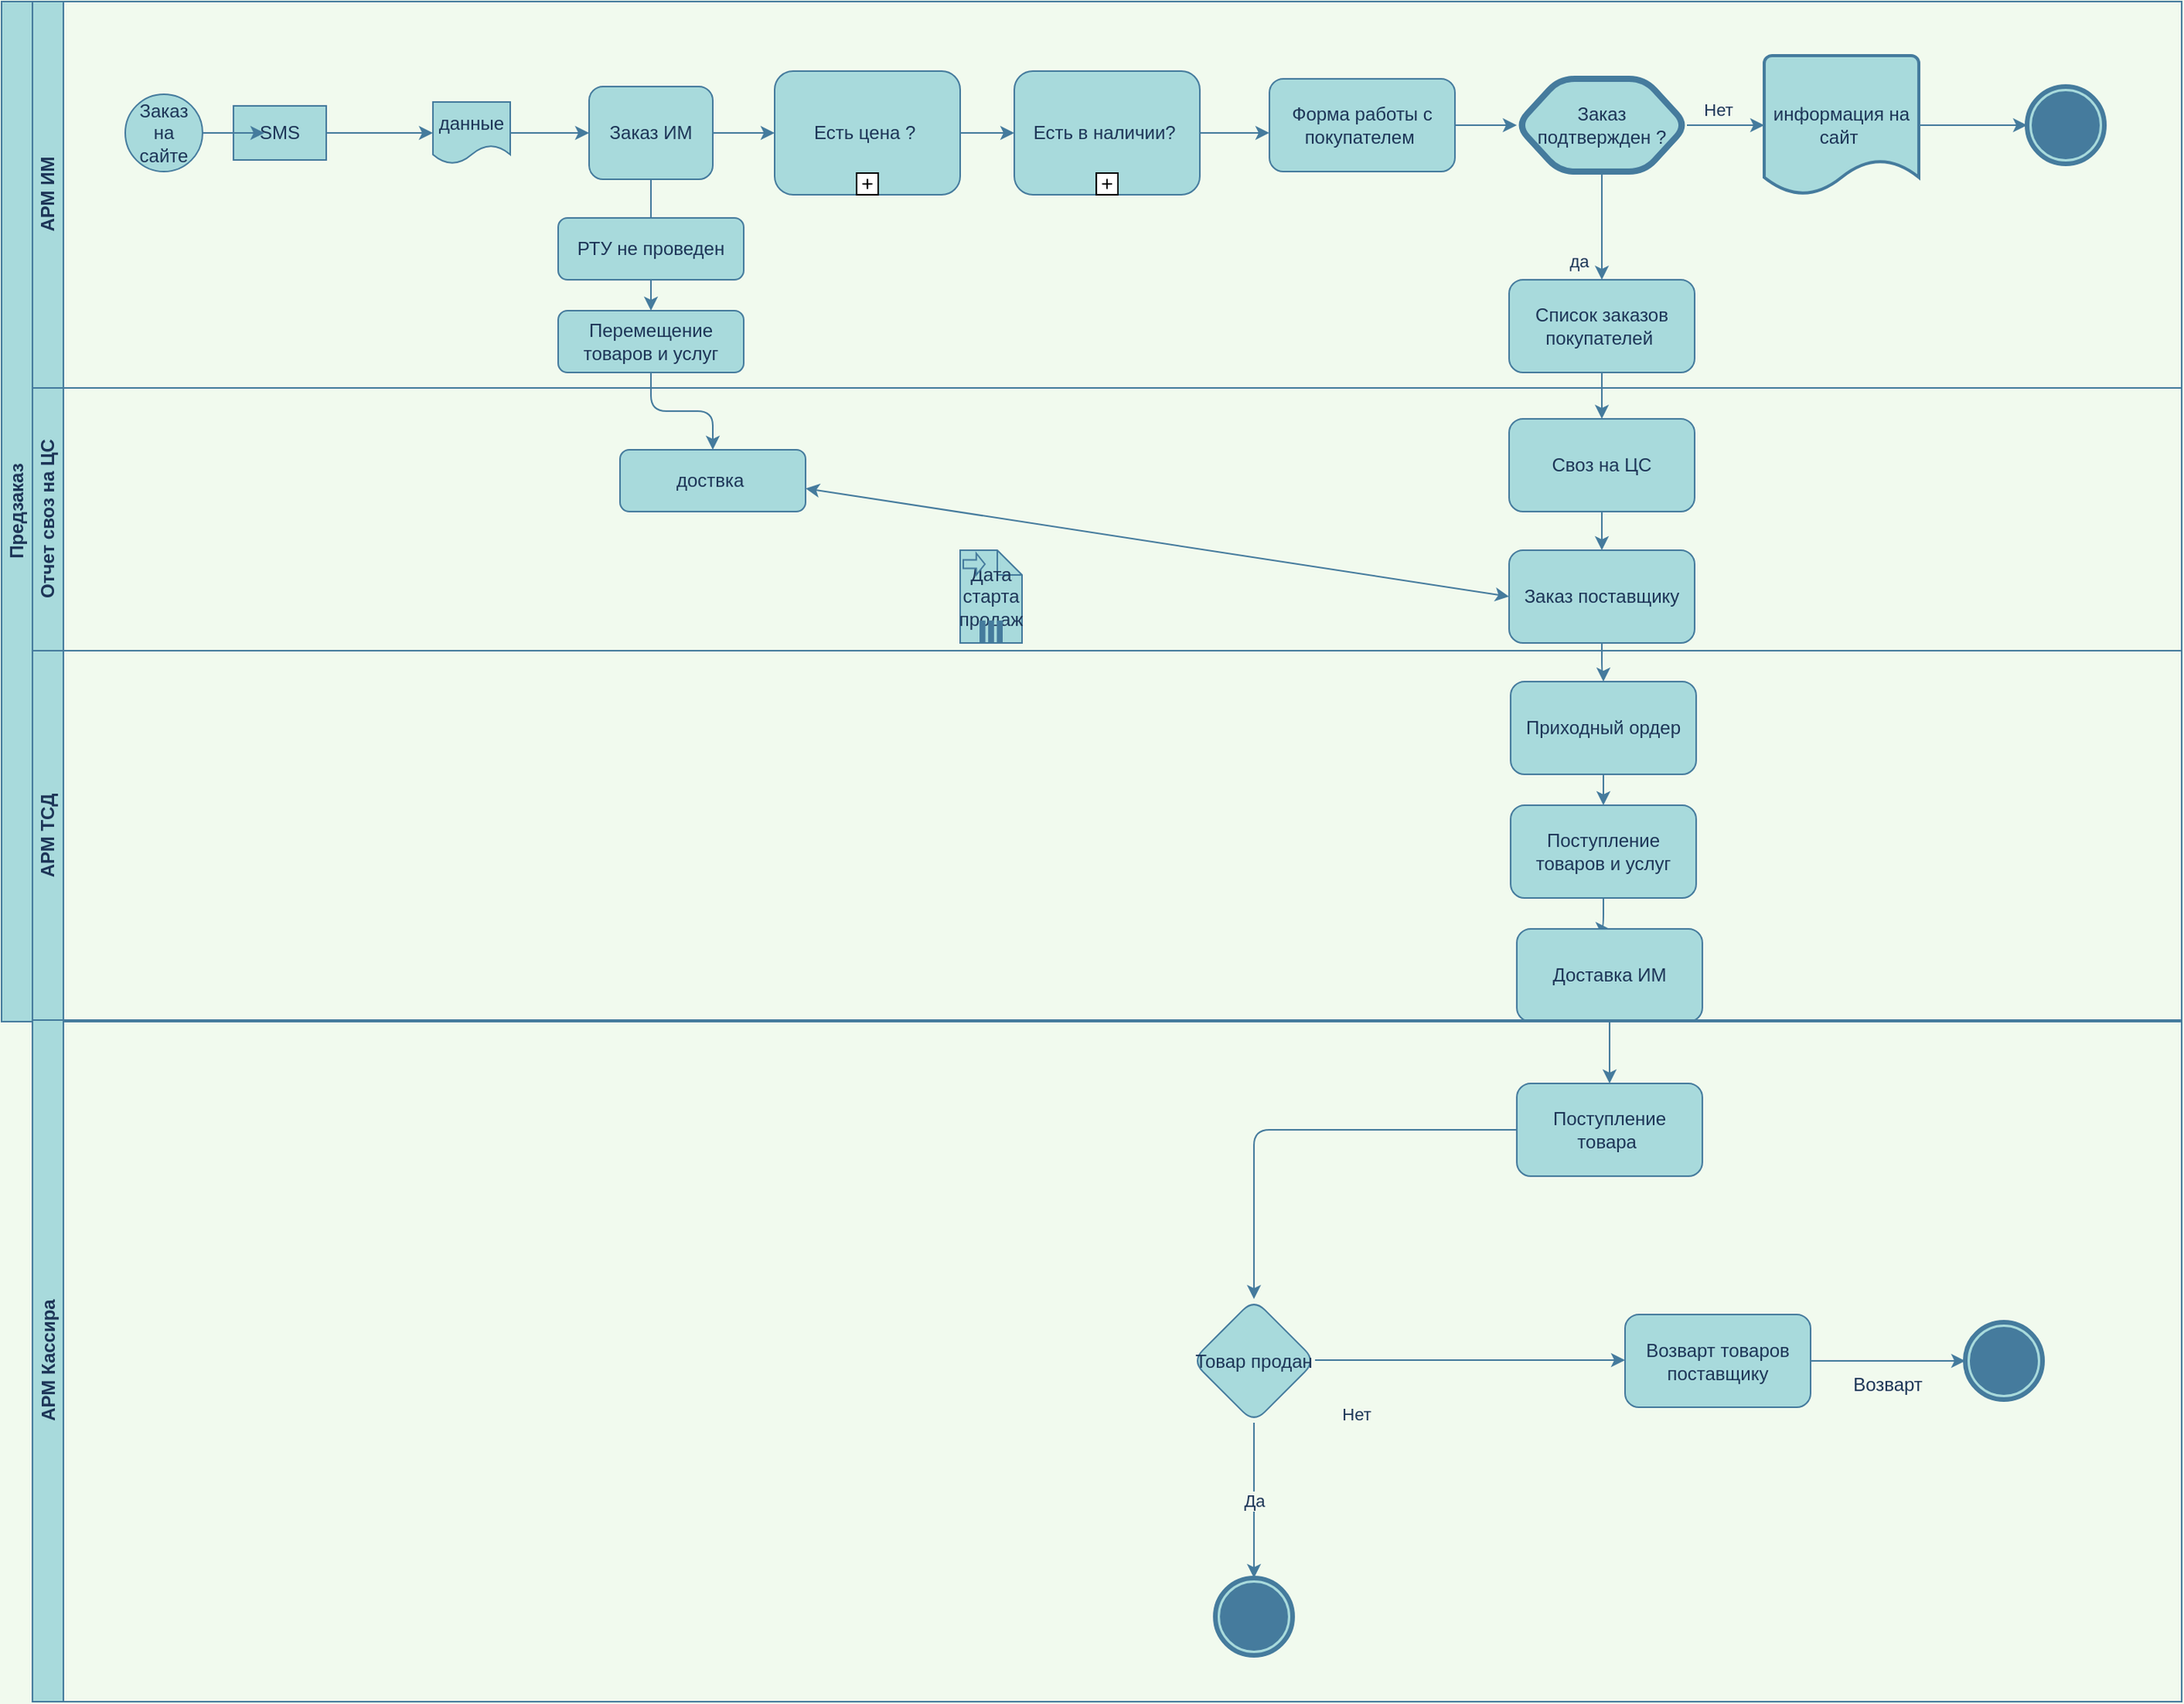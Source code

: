 <mxfile version="13.6.0" type="github" pages="3">
  <diagram id="prtHgNgQTEPvFCAcTncT" name="Page-1">
    <mxGraphModel dx="1209" dy="573" grid="1" gridSize="10" guides="1" tooltips="1" connect="1" arrows="1" fold="1" page="1" pageScale="1" pageWidth="827" pageHeight="1169" background="#F1FAEE" math="0" shadow="0">
      <root>
        <mxCell id="0" />
        <mxCell id="1" parent="0" />
        <mxCell id="dNxyNK7c78bLwvsdeMH5-19" value="Предзаказ&lt;br&gt;" style="swimlane;html=1;childLayout=stackLayout;resizeParent=1;resizeParentMax=0;horizontal=0;startSize=20;horizontalStack=0;fillColor=#A8DADC;strokeColor=#457B9D;fontColor=#1D3557;" parent="1" vertex="1">
          <mxGeometry x="110" y="200" width="1410" height="660" as="geometry">
            <mxRectangle x="80" y="120" width="30" height="80" as="alternateBounds" />
          </mxGeometry>
        </mxCell>
        <mxCell id="dNxyNK7c78bLwvsdeMH5-20" value="АРМ ИМ" style="swimlane;html=1;startSize=20;horizontal=0;fillColor=#A8DADC;strokeColor=#457B9D;fontColor=#1D3557;" parent="dNxyNK7c78bLwvsdeMH5-19" vertex="1">
          <mxGeometry x="20" width="1390" height="250" as="geometry" />
        </mxCell>
        <mxCell id="dNxyNK7c78bLwvsdeMH5-25" value="" style="edgeStyle=orthogonalEdgeStyle;rounded=0;orthogonalLoop=1;jettySize=auto;html=1;strokeColor=#457B9D;fontColor=#1D3557;labelBackgroundColor=#F1FAEE;" parent="dNxyNK7c78bLwvsdeMH5-20" source="l-QhswC7FGs499EKS-Dz-24" target="dNxyNK7c78bLwvsdeMH5-24" edge="1">
          <mxGeometry relative="1" as="geometry" />
        </mxCell>
        <mxCell id="l-QhswC7FGs499EKS-Dz-10" value="да" style="edgeStyle=orthogonalEdgeStyle;rounded=0;orthogonalLoop=1;jettySize=auto;html=1;entryX=0.5;entryY=0;entryDx=0;entryDy=0;strokeColor=#457B9D;fontColor=#1D3557;labelBackgroundColor=#F1FAEE;" parent="dNxyNK7c78bLwvsdeMH5-20" source="l-QhswC7FGs499EKS-Dz-3" target="l-QhswC7FGs499EKS-Dz-9" edge="1">
          <mxGeometry x="0.636" y="-15" relative="1" as="geometry">
            <mxPoint as="offset" />
          </mxGeometry>
        </mxCell>
        <mxCell id="zD6_iEBNzpCxgIYbJEHy-26" value="SMS" style="shape=document;whiteSpace=wrap;html=1;boundedLbl=1;rounded=0;sketch=0;fillColor=#A8DADC;strokeColor=#457B9D;fontColor=#1D3557;size=0;" parent="dNxyNK7c78bLwvsdeMH5-20" vertex="1">
          <mxGeometry x="130" y="67.5" width="60" height="35" as="geometry" />
        </mxCell>
        <mxCell id="I-JFqp-M4kws3PON3gmr-5" style="edgeStyle=orthogonalEdgeStyle;curved=0;rounded=1;sketch=0;orthogonalLoop=1;jettySize=auto;html=1;entryX=0.5;entryY=0;entryDx=0;entryDy=0;strokeColor=#457B9D;fillColor=#A8DADC;fontColor=#1D3557;" edge="1" parent="dNxyNK7c78bLwvsdeMH5-20" source="dNxyNK7c78bLwvsdeMH5-24" target="t7CH6fMRdoAm_vhYNOzl-13">
          <mxGeometry relative="1" as="geometry" />
        </mxCell>
        <mxCell id="dNxyNK7c78bLwvsdeMH5-24" value="Заказ ИМ" style="rounded=1;whiteSpace=wrap;html=1;fontFamily=Helvetica;fontSize=12;align=center;fillColor=#A8DADC;strokeColor=#457B9D;fontColor=#1D3557;" parent="dNxyNK7c78bLwvsdeMH5-20" vertex="1">
          <mxGeometry x="360" y="55" width="80" height="60" as="geometry" />
        </mxCell>
        <mxCell id="l-QhswC7FGs499EKS-Dz-3" value="Заказ подтвержден ?" style="shape=hexagon;html=1;whiteSpace=wrap;perimeter=hexagonPerimeter;strokeWidth=4;rounded=1;fillColor=#A8DADC;strokeColor=#457B9D;fontColor=#1D3557;" parent="dNxyNK7c78bLwvsdeMH5-20" vertex="1">
          <mxGeometry x="960" y="50" width="110" height="60" as="geometry" />
        </mxCell>
        <mxCell id="zD6_iEBNzpCxgIYbJEHy-22" value="информация на сайт&amp;nbsp;" style="strokeWidth=2;html=1;shape=mxgraph.flowchart.document2;whiteSpace=wrap;size=0.25;fillColor=#A8DADC;strokeColor=#457B9D;fontColor=#1D3557;" parent="dNxyNK7c78bLwvsdeMH5-20" vertex="1">
          <mxGeometry x="1120" y="35" width="100" height="90" as="geometry" />
        </mxCell>
        <mxCell id="l-QhswC7FGs499EKS-Dz-22" value="" style="endArrow=classic;html=1;entryX=0;entryY=0.5;entryDx=0;entryDy=0;strokeColor=#457B9D;fontColor=#1D3557;labelBackgroundColor=#F1FAEE;" parent="dNxyNK7c78bLwvsdeMH5-20" source="l-QhswC7FGs499EKS-Dz-81" target="l-QhswC7FGs499EKS-Dz-3" edge="1">
          <mxGeometry width="50" height="50" relative="1" as="geometry">
            <mxPoint x="120" y="-5" as="sourcePoint" />
            <mxPoint x="470.711" y="185" as="targetPoint" />
          </mxGeometry>
        </mxCell>
        <mxCell id="l-QhswC7FGs499EKS-Dz-7" style="edgeStyle=orthogonalEdgeStyle;rounded=0;orthogonalLoop=1;jettySize=auto;html=1;exitX=1;exitY=0.5;exitDx=0;exitDy=0;entryX=0;entryY=0.5;entryDx=0;entryDy=0;strokeColor=#457B9D;fontColor=#1D3557;labelBackgroundColor=#F1FAEE;" parent="dNxyNK7c78bLwvsdeMH5-20" edge="1">
          <mxGeometry relative="1" as="geometry">
            <mxPoint x="590" y="64.811" as="sourcePoint" />
            <mxPoint x="590" y="65" as="targetPoint" />
          </mxGeometry>
        </mxCell>
        <mxCell id="l-QhswC7FGs499EKS-Dz-8" value="Нет" style="edgeLabel;html=1;align=center;verticalAlign=middle;resizable=0;points=[];fontColor=#1D3557;labelBackgroundColor=#F1FAEE;" parent="l-QhswC7FGs499EKS-Dz-7" vertex="1" connectable="0">
          <mxGeometry x="-0.205" y="1" relative="1" as="geometry">
            <mxPoint x="499" y="5.19" as="offset" />
          </mxGeometry>
        </mxCell>
        <mxCell id="t7CH6fMRdoAm_vhYNOzl-9" value="&lt;font color=&quot;#000000&quot;&gt;&lt;br&gt;&lt;/font&gt;" style="shape=mxgraph.bpmn.shape;html=1;verticalLabelPosition=bottom;verticalAlign=top;align=center;perimeter=ellipsePerimeter;outlineConnect=0;outline=end;symbol=terminate;rounded=0;sketch=0;fillColor=#A8DADC;strokeColor=#457B9D;fontColor=#1D3557;" vertex="1" parent="dNxyNK7c78bLwvsdeMH5-20">
          <mxGeometry x="1290" y="55" width="50" height="50" as="geometry" />
        </mxCell>
        <mxCell id="t7CH6fMRdoAm_vhYNOzl-7" value="" style="endArrow=classic;html=1;strokeColor=#457B9D;fontColor=#1D3557;labelBackgroundColor=#F1FAEE;" edge="1" parent="dNxyNK7c78bLwvsdeMH5-20" source="l-QhswC7FGs499EKS-Dz-3" target="zD6_iEBNzpCxgIYbJEHy-22">
          <mxGeometry width="50" height="50" relative="1" as="geometry">
            <mxPoint x="780" y="265" as="sourcePoint" />
            <mxPoint x="1020" y="265" as="targetPoint" />
          </mxGeometry>
        </mxCell>
        <mxCell id="l-QhswC7FGs499EKS-Dz-81" value="Форма работы с покупателем&amp;nbsp;" style="rounded=1;whiteSpace=wrap;html=1;sketch=0;fillColor=#A8DADC;strokeColor=#457B9D;fontColor=#1D3557;" parent="dNxyNK7c78bLwvsdeMH5-20" vertex="1">
          <mxGeometry x="800" y="50" width="120" height="60" as="geometry" />
        </mxCell>
        <mxCell id="dNxyNK7c78bLwvsdeMH5-23" value="Заказ на сайте" style="ellipse;whiteSpace=wrap;html=1;fillColor=#A8DADC;strokeColor=#457B9D;fontColor=#1D3557;" parent="dNxyNK7c78bLwvsdeMH5-20" vertex="1">
          <mxGeometry x="60" y="60" width="50" height="50" as="geometry" />
        </mxCell>
        <mxCell id="l-QhswC7FGs499EKS-Dz-24" value="данные" style="shape=document;whiteSpace=wrap;html=1;boundedLbl=1;rounded=0;sketch=0;fillColor=#A8DADC;strokeColor=#457B9D;fontColor=#1D3557;" parent="dNxyNK7c78bLwvsdeMH5-20" vertex="1">
          <mxGeometry x="259" y="65" width="50" height="40" as="geometry" />
        </mxCell>
        <mxCell id="t7CH6fMRdoAm_vhYNOzl-27" style="edgeStyle=orthogonalEdgeStyle;curved=0;rounded=1;sketch=0;orthogonalLoop=1;jettySize=auto;html=1;entryX=0;entryY=0.5;entryDx=0;entryDy=0;strokeColor=#457B9D;fillColor=#A8DADC;fontColor=#1D3557;" edge="1" parent="dNxyNK7c78bLwvsdeMH5-20" source="t7CH6fMRdoAm_vhYNOzl-23" target="t7CH6fMRdoAm_vhYNOzl-25">
          <mxGeometry relative="1" as="geometry" />
        </mxCell>
        <mxCell id="t7CH6fMRdoAm_vhYNOzl-23" value="Есть цена ?&amp;nbsp;" style="html=1;whiteSpace=wrap;rounded=1;dropTarget=0;sketch=0;strokeColor=#457B9D;fillColor=#A8DADC;fontColor=#1D3557;" vertex="1" parent="dNxyNK7c78bLwvsdeMH5-20">
          <mxGeometry x="480" y="45" width="120" height="80" as="geometry" />
        </mxCell>
        <mxCell id="t7CH6fMRdoAm_vhYNOzl-24" value="" style="html=1;shape=plus;outlineConnect=0;" vertex="1" parent="t7CH6fMRdoAm_vhYNOzl-23">
          <mxGeometry x="0.5" y="1" width="14" height="14" relative="1" as="geometry">
            <mxPoint x="-7" y="-14" as="offset" />
          </mxGeometry>
        </mxCell>
        <mxCell id="t7CH6fMRdoAm_vhYNOzl-28" style="edgeStyle=orthogonalEdgeStyle;curved=0;rounded=1;sketch=0;orthogonalLoop=1;jettySize=auto;html=1;entryX=0;entryY=0.583;entryDx=0;entryDy=0;entryPerimeter=0;strokeColor=#457B9D;fillColor=#A8DADC;fontColor=#1D3557;" edge="1" parent="dNxyNK7c78bLwvsdeMH5-20" source="t7CH6fMRdoAm_vhYNOzl-25" target="l-QhswC7FGs499EKS-Dz-81">
          <mxGeometry relative="1" as="geometry" />
        </mxCell>
        <mxCell id="t7CH6fMRdoAm_vhYNOzl-25" value="Есть в наличии?&amp;nbsp;" style="html=1;whiteSpace=wrap;rounded=1;dropTarget=0;sketch=0;strokeColor=#457B9D;fillColor=#A8DADC;fontColor=#1D3557;" vertex="1" parent="dNxyNK7c78bLwvsdeMH5-20">
          <mxGeometry x="635" y="45" width="120" height="80" as="geometry" />
        </mxCell>
        <mxCell id="t7CH6fMRdoAm_vhYNOzl-26" value="" style="html=1;shape=plus;outlineConnect=0;" vertex="1" parent="t7CH6fMRdoAm_vhYNOzl-25">
          <mxGeometry x="0.5" y="1" width="14" height="14" relative="1" as="geometry">
            <mxPoint x="-7" y="-14" as="offset" />
          </mxGeometry>
        </mxCell>
        <mxCell id="l-QhswC7FGs499EKS-Dz-82" value="" style="endArrow=classic;html=1;strokeColor=#457B9D;fontColor=#1D3557;labelBackgroundColor=#F1FAEE;" parent="dNxyNK7c78bLwvsdeMH5-20" source="zD6_iEBNzpCxgIYbJEHy-22" edge="1" target="t7CH6fMRdoAm_vhYNOzl-9">
          <mxGeometry width="50" height="50" relative="1" as="geometry">
            <mxPoint x="420" y="130" as="sourcePoint" />
            <mxPoint x="1280" y="85" as="targetPoint" />
          </mxGeometry>
        </mxCell>
        <mxCell id="I-JFqp-M4kws3PON3gmr-8" value="РТУ не проведен" style="rounded=1;whiteSpace=wrap;html=1;sketch=0;strokeColor=#457B9D;fillColor=#A8DADC;fontColor=#1D3557;" vertex="1" parent="dNxyNK7c78bLwvsdeMH5-20">
          <mxGeometry x="340" y="140" width="120" height="40" as="geometry" />
        </mxCell>
        <mxCell id="l-QhswC7FGs499EKS-Dz-9" value="Список заказов покупателей&amp;nbsp;" style="rounded=1;whiteSpace=wrap;html=1;fillColor=#A8DADC;strokeColor=#457B9D;fontColor=#1D3557;" parent="dNxyNK7c78bLwvsdeMH5-20" vertex="1">
          <mxGeometry x="955" y="180" width="120" height="60" as="geometry" />
        </mxCell>
        <mxCell id="t7CH6fMRdoAm_vhYNOzl-16" value="" style="endArrow=classic;html=1;entryX=0;entryY=0.5;entryDx=0;entryDy=0;strokeColor=#457B9D;fontColor=#1D3557;labelBackgroundColor=#F1FAEE;" edge="1" parent="dNxyNK7c78bLwvsdeMH5-20" source="dNxyNK7c78bLwvsdeMH5-24">
          <mxGeometry width="50" height="50" relative="1" as="geometry">
            <mxPoint x="490" y="266.25" as="sourcePoint" />
            <mxPoint x="480.0" y="85" as="targetPoint" />
          </mxGeometry>
        </mxCell>
        <mxCell id="t7CH6fMRdoAm_vhYNOzl-18" style="edgeStyle=orthogonalEdgeStyle;curved=0;rounded=1;sketch=0;orthogonalLoop=1;jettySize=auto;html=1;strokeColor=#457B9D;fillColor=#A8DADC;fontColor=#1D3557;entryX=0;entryY=0.5;entryDx=0;entryDy=0;exitX=1;exitY=0.5;exitDx=0;exitDy=0;" edge="1" parent="dNxyNK7c78bLwvsdeMH5-20" source="zD6_iEBNzpCxgIYbJEHy-26" target="l-QhswC7FGs499EKS-Dz-24">
          <mxGeometry relative="1" as="geometry">
            <mxPoint x="430" y="89" as="targetPoint" />
            <mxPoint x="260" y="81.5" as="sourcePoint" />
          </mxGeometry>
        </mxCell>
        <mxCell id="t7CH6fMRdoAm_vhYNOzl-13" value="Перемещение товаров и услуг" style="rounded=1;whiteSpace=wrap;html=1;sketch=0;strokeColor=#457B9D;fillColor=#A8DADC;fontColor=#1D3557;" vertex="1" parent="dNxyNK7c78bLwvsdeMH5-20">
          <mxGeometry x="340" y="200" width="120" height="40" as="geometry" />
        </mxCell>
        <mxCell id="dNxyNK7c78bLwvsdeMH5-21" value="Отчет своз на ЦС" style="swimlane;html=1;startSize=20;horizontal=0;fillColor=#A8DADC;strokeColor=#457B9D;fontColor=#1D3557;" parent="dNxyNK7c78bLwvsdeMH5-19" vertex="1">
          <mxGeometry x="20" y="250" width="1390" height="170" as="geometry" />
        </mxCell>
        <mxCell id="I-JFqp-M4kws3PON3gmr-10" style="edgeStyle=orthogonalEdgeStyle;curved=0;rounded=1;sketch=0;orthogonalLoop=1;jettySize=auto;html=1;strokeColor=#457B9D;fillColor=#A8DADC;fontColor=#1D3557;" edge="1" parent="dNxyNK7c78bLwvsdeMH5-21" source="l-QhswC7FGs499EKS-Dz-12" target="t7CH6fMRdoAm_vhYNOzl-12">
          <mxGeometry relative="1" as="geometry" />
        </mxCell>
        <mxCell id="l-QhswC7FGs499EKS-Dz-12" value="Своз на ЦС" style="whiteSpace=wrap;html=1;rounded=1;fillColor=#A8DADC;strokeColor=#457B9D;fontColor=#1D3557;" parent="dNxyNK7c78bLwvsdeMH5-21" vertex="1">
          <mxGeometry x="955" y="20" width="120" height="60" as="geometry" />
        </mxCell>
        <mxCell id="I-JFqp-M4kws3PON3gmr-3" value="доствка&amp;nbsp;" style="rounded=1;whiteSpace=wrap;html=1;sketch=0;strokeColor=#457B9D;fillColor=#A8DADC;fontColor=#1D3557;" vertex="1" parent="dNxyNK7c78bLwvsdeMH5-21">
          <mxGeometry x="380" y="40" width="120" height="40" as="geometry" />
        </mxCell>
        <mxCell id="I-JFqp-M4kws3PON3gmr-6" value="" style="endArrow=classic;startArrow=classic;html=1;strokeColor=#457B9D;fillColor=#A8DADC;fontColor=#1D3557;entryX=0;entryY=0.5;entryDx=0;entryDy=0;" edge="1" parent="dNxyNK7c78bLwvsdeMH5-21" target="t7CH6fMRdoAm_vhYNOzl-12">
          <mxGeometry width="50" height="50" relative="1" as="geometry">
            <mxPoint x="500" y="65" as="sourcePoint" />
            <mxPoint x="990" y="165" as="targetPoint" />
          </mxGeometry>
        </mxCell>
        <mxCell id="t7CH6fMRdoAm_vhYNOzl-12" value="Заказ поставщику" style="rounded=1;whiteSpace=wrap;html=1;sketch=0;strokeColor=#457B9D;fillColor=#A8DADC;fontColor=#1D3557;" vertex="1" parent="dNxyNK7c78bLwvsdeMH5-21">
          <mxGeometry x="955" y="105" width="120" height="60" as="geometry" />
        </mxCell>
        <mxCell id="l-QhswC7FGs499EKS-Dz-88" value="Дата старта продаж" style="shape=note;whiteSpace=wrap;size=16;html=1;dropTarget=0;rounded=0;sketch=0;fillColor=#A8DADC;strokeColor=#457B9D;fontColor=#1D3557;" parent="dNxyNK7c78bLwvsdeMH5-21" vertex="1">
          <mxGeometry x="600" y="105" width="40" height="60" as="geometry" />
        </mxCell>
        <mxCell id="l-QhswC7FGs499EKS-Dz-89" value="" style="html=1;shape=singleArrow;arrowWidth=0.4;arrowSize=0.4;outlineConnect=0;fillColor=#A8DADC;strokeColor=#457B9D;fontColor=#1D3557;" parent="l-QhswC7FGs499EKS-Dz-88" vertex="1">
          <mxGeometry width="14" height="14" relative="1" as="geometry">
            <mxPoint x="2" y="2" as="offset" />
          </mxGeometry>
        </mxCell>
        <mxCell id="l-QhswC7FGs499EKS-Dz-90" value="" style="html=1;whiteSpace=wrap;shape=parallelMarker;outlineConnect=0;fillColor=#A8DADC;strokeColor=#457B9D;fontColor=#1D3557;" parent="l-QhswC7FGs499EKS-Dz-88" vertex="1">
          <mxGeometry x="0.5" y="1" width="14" height="14" relative="1" as="geometry">
            <mxPoint x="-7" y="-14" as="offset" />
          </mxGeometry>
        </mxCell>
        <mxCell id="l-QhswC7FGs499EKS-Dz-13" value="" style="edgeStyle=orthogonalEdgeStyle;rounded=0;orthogonalLoop=1;jettySize=auto;html=1;strokeColor=#457B9D;fontColor=#1D3557;labelBackgroundColor=#F1FAEE;" parent="dNxyNK7c78bLwvsdeMH5-19" source="l-QhswC7FGs499EKS-Dz-9" target="l-QhswC7FGs499EKS-Dz-12" edge="1">
          <mxGeometry relative="1" as="geometry" />
        </mxCell>
        <mxCell id="dNxyNK7c78bLwvsdeMH5-22" value="АРМ ТСД" style="swimlane;html=1;startSize=20;horizontal=0;fillColor=#A8DADC;strokeColor=#457B9D;fontColor=#1D3557;" parent="dNxyNK7c78bLwvsdeMH5-19" vertex="1">
          <mxGeometry x="20" y="420" width="1390" height="240" as="geometry">
            <mxRectangle x="20" y="310" width="720" height="20" as="alternateBounds" />
          </mxGeometry>
        </mxCell>
        <mxCell id="l-QhswC7FGs499EKS-Dz-14" value="Приходный ордер" style="whiteSpace=wrap;html=1;rounded=1;fillColor=#A8DADC;strokeColor=#457B9D;fontColor=#1D3557;" parent="dNxyNK7c78bLwvsdeMH5-22" vertex="1">
          <mxGeometry x="956" y="20" width="120" height="60" as="geometry" />
        </mxCell>
        <mxCell id="t7CH6fMRdoAm_vhYNOzl-11" value="" style="endArrow=classic;html=1;strokeColor=#457B9D;fillColor=#A8DADC;fontColor=#1D3557;exitX=0.5;exitY=1;exitDx=0;exitDy=0;entryX=0.5;entryY=0;entryDx=0;entryDy=0;" edge="1" parent="dNxyNK7c78bLwvsdeMH5-22" source="l-QhswC7FGs499EKS-Dz-14" target="t7CH6fMRdoAm_vhYNOzl-14">
          <mxGeometry width="50" height="50" relative="1" as="geometry">
            <mxPoint x="430" y="100" as="sourcePoint" />
            <mxPoint x="480" y="50" as="targetPoint" />
          </mxGeometry>
        </mxCell>
        <mxCell id="I9Ccvf2xj7DvVXmtlcZt-3" style="edgeStyle=orthogonalEdgeStyle;curved=0;rounded=1;sketch=0;orthogonalLoop=1;jettySize=auto;html=1;entryX=0.5;entryY=0;entryDx=0;entryDy=0;strokeColor=#457B9D;fillColor=#A8DADC;fontColor=#1D3557;" edge="1" parent="dNxyNK7c78bLwvsdeMH5-22" source="t7CH6fMRdoAm_vhYNOzl-14" target="l-QhswC7FGs499EKS-Dz-93">
          <mxGeometry relative="1" as="geometry" />
        </mxCell>
        <mxCell id="t7CH6fMRdoAm_vhYNOzl-14" value="Поступление товаров и услуг" style="rounded=1;whiteSpace=wrap;html=1;sketch=0;strokeColor=#457B9D;fillColor=#A8DADC;fontColor=#1D3557;" vertex="1" parent="dNxyNK7c78bLwvsdeMH5-22">
          <mxGeometry x="956" y="100" width="120" height="60" as="geometry" />
        </mxCell>
        <mxCell id="l-QhswC7FGs499EKS-Dz-93" value="Доставка ИМ" style="rounded=1;whiteSpace=wrap;html=1;sketch=0;fillColor=#A8DADC;strokeColor=#457B9D;fontColor=#1D3557;" parent="dNxyNK7c78bLwvsdeMH5-22" vertex="1">
          <mxGeometry x="960" y="180" width="120" height="60" as="geometry" />
        </mxCell>
        <mxCell id="I-JFqp-M4kws3PON3gmr-4" style="edgeStyle=orthogonalEdgeStyle;curved=0;rounded=1;sketch=0;orthogonalLoop=1;jettySize=auto;html=1;entryX=0.5;entryY=0;entryDx=0;entryDy=0;strokeColor=#457B9D;fillColor=#A8DADC;fontColor=#1D3557;" edge="1" parent="dNxyNK7c78bLwvsdeMH5-19" source="t7CH6fMRdoAm_vhYNOzl-13" target="I-JFqp-M4kws3PON3gmr-3">
          <mxGeometry relative="1" as="geometry" />
        </mxCell>
        <mxCell id="I9Ccvf2xj7DvVXmtlcZt-2" style="edgeStyle=orthogonalEdgeStyle;curved=0;rounded=1;sketch=0;orthogonalLoop=1;jettySize=auto;html=1;entryX=0.5;entryY=0;entryDx=0;entryDy=0;strokeColor=#457B9D;fillColor=#A8DADC;fontColor=#1D3557;" edge="1" parent="dNxyNK7c78bLwvsdeMH5-19" source="t7CH6fMRdoAm_vhYNOzl-12" target="l-QhswC7FGs499EKS-Dz-14">
          <mxGeometry relative="1" as="geometry" />
        </mxCell>
        <mxCell id="l-QhswC7FGs499EKS-Dz-31" value="АРМ Кассира" style="swimlane;html=1;startSize=20;horizontal=0;fillColor=#A8DADC;strokeColor=#457B9D;fontColor=#1D3557;" parent="1" vertex="1">
          <mxGeometry x="130" y="859" width="1390" height="441" as="geometry">
            <mxRectangle y="310" width="30" height="170" as="alternateBounds" />
          </mxGeometry>
        </mxCell>
        <mxCell id="l-QhswC7FGs499EKS-Dz-43" value="Нет" style="edgeLabel;html=1;align=center;verticalAlign=middle;resizable=0;points=[];fontColor=#1D3557;labelBackgroundColor=#F1FAEE;" parent="l-QhswC7FGs499EKS-Dz-31" vertex="1" connectable="0">
          <mxGeometry x="900.001" y="-9.997" as="geometry">
            <mxPoint x="-44" y="265" as="offset" />
          </mxGeometry>
        </mxCell>
        <mxCell id="l-QhswC7FGs499EKS-Dz-35" value="Товар продан" style="rhombus;whiteSpace=wrap;html=1;rounded=1;fillColor=#A8DADC;strokeColor=#457B9D;fontColor=#1D3557;" parent="l-QhswC7FGs499EKS-Dz-31" vertex="1">
          <mxGeometry x="750" y="180.5" width="80" height="80" as="geometry" />
        </mxCell>
        <mxCell id="l-QhswC7FGs499EKS-Dz-42" value="Возварт" style="text;html=1;strokeColor=none;fillColor=none;align=center;verticalAlign=middle;whiteSpace=wrap;rounded=0;sketch=0;fontColor=#1D3557;" parent="l-QhswC7FGs499EKS-Dz-31" vertex="1">
          <mxGeometry x="1180" y="225.5" width="40" height="20" as="geometry" />
        </mxCell>
        <mxCell id="T91x82GOMBjYjX_6Ynkf-2" style="edgeStyle=orthogonalEdgeStyle;curved=0;rounded=1;sketch=0;orthogonalLoop=1;jettySize=auto;html=1;entryX=0.5;entryY=1;entryDx=0;entryDy=0;strokeColor=#457B9D;fillColor=#A8DADC;fontColor=#1D3557;" edge="1" parent="l-QhswC7FGs499EKS-Dz-31" source="t7CH6fMRdoAm_vhYNOzl-3" target="t7CH6fMRdoAm_vhYNOzl-8">
          <mxGeometry relative="1" as="geometry" />
        </mxCell>
        <mxCell id="t7CH6fMRdoAm_vhYNOzl-3" value="Возварт товаров поставщику" style="rounded=1;whiteSpace=wrap;html=1;fillColor=#A8DADC;strokeColor=#457B9D;fontColor=#1D3557;" vertex="1" parent="l-QhswC7FGs499EKS-Dz-31">
          <mxGeometry x="1030" y="190.5" width="120" height="60" as="geometry" />
        </mxCell>
        <mxCell id="t7CH6fMRdoAm_vhYNOzl-8" value="&lt;font color=&quot;#000000&quot;&gt;&lt;br&gt;&lt;/font&gt;" style="shape=mxgraph.bpmn.shape;html=1;verticalLabelPosition=bottom;verticalAlign=top;align=center;perimeter=ellipsePerimeter;outlineConnect=0;outline=end;symbol=terminate;rounded=0;sketch=0;fillColor=#A8DADC;strokeColor=#457B9D;fontColor=#1D3557;direction=south;" vertex="1" parent="l-QhswC7FGs499EKS-Dz-31">
          <mxGeometry x="1250" y="195.5" width="50" height="50" as="geometry" />
        </mxCell>
        <mxCell id="t7CH6fMRdoAm_vhYNOzl-10" style="edgeStyle=orthogonalEdgeStyle;curved=0;rounded=1;sketch=0;orthogonalLoop=1;jettySize=auto;html=1;strokeColor=#457B9D;fontColor=#1D3557;labelBackgroundColor=#F1FAEE;" edge="1" parent="l-QhswC7FGs499EKS-Dz-31" source="l-QhswC7FGs499EKS-Dz-35">
          <mxGeometry relative="1" as="geometry">
            <mxPoint x="1030" y="220" as="targetPoint" />
            <mxPoint x="765" y="990" as="sourcePoint" />
          </mxGeometry>
        </mxCell>
        <mxCell id="l-QhswC7FGs499EKS-Dz-49" value="&lt;font color=&quot;#000000&quot;&gt;&lt;br&gt;&lt;/font&gt;" style="shape=mxgraph.bpmn.shape;html=1;verticalLabelPosition=bottom;verticalAlign=top;align=center;perimeter=ellipsePerimeter;outlineConnect=0;outline=end;symbol=terminate;rounded=0;sketch=0;fillColor=#A8DADC;strokeColor=#457B9D;fontColor=#1D3557;" parent="l-QhswC7FGs499EKS-Dz-31" vertex="1">
          <mxGeometry x="765" y="361" width="50" height="50" as="geometry" />
        </mxCell>
        <mxCell id="l-QhswC7FGs499EKS-Dz-50" value="Да" style="edgeStyle=orthogonalEdgeStyle;curved=0;rounded=1;sketch=0;orthogonalLoop=1;jettySize=auto;html=1;strokeColor=#457B9D;fontColor=#1D3557;labelBackgroundColor=#F1FAEE;" parent="l-QhswC7FGs499EKS-Dz-31" source="l-QhswC7FGs499EKS-Dz-35" target="l-QhswC7FGs499EKS-Dz-49" edge="1">
          <mxGeometry relative="1" as="geometry" />
        </mxCell>
        <mxCell id="l-QhswC7FGs499EKS-Dz-34" value="" style="edgeStyle=orthogonalEdgeStyle;curved=0;rounded=1;sketch=0;orthogonalLoop=1;jettySize=auto;html=1;strokeColor=#457B9D;fontColor=#1D3557;labelBackgroundColor=#F1FAEE;exitX=0.5;exitY=1;exitDx=0;exitDy=0;" parent="1" source="l-QhswC7FGs499EKS-Dz-93" target="l-QhswC7FGs499EKS-Dz-33" edge="1">
          <mxGeometry relative="1" as="geometry" />
        </mxCell>
        <mxCell id="t7CH6fMRdoAm_vhYNOzl-19" style="edgeStyle=orthogonalEdgeStyle;curved=0;rounded=1;sketch=0;orthogonalLoop=1;jettySize=auto;html=1;strokeColor=#457B9D;fillColor=#A8DADC;fontColor=#1D3557;" edge="1" parent="1" source="dNxyNK7c78bLwvsdeMH5-23">
          <mxGeometry relative="1" as="geometry">
            <mxPoint x="280" y="285" as="targetPoint" />
          </mxGeometry>
        </mxCell>
        <mxCell id="l-QhswC7FGs499EKS-Dz-33" value="Поступление товара&amp;nbsp;" style="whiteSpace=wrap;html=1;rounded=1;fillColor=#A8DADC;strokeColor=#457B9D;fontColor=#1D3557;" parent="1" vertex="1">
          <mxGeometry x="1090" y="900" width="120" height="60" as="geometry" />
        </mxCell>
        <mxCell id="l-QhswC7FGs499EKS-Dz-80" value="" style="edgeStyle=orthogonalEdgeStyle;curved=0;rounded=1;sketch=0;orthogonalLoop=1;jettySize=auto;html=1;entryX=0.5;entryY=0;entryDx=0;entryDy=0;strokeColor=#457B9D;fontColor=#1D3557;labelBackgroundColor=#F1FAEE;" parent="1" source="l-QhswC7FGs499EKS-Dz-33" target="l-QhswC7FGs499EKS-Dz-35" edge="1">
          <mxGeometry relative="1" as="geometry">
            <mxPoint x="600" y="1750.0" as="sourcePoint" />
            <mxPoint x="705" y="1030" as="targetPoint" />
          </mxGeometry>
        </mxCell>
        <mxCell id="l-QhswC7FGs499EKS-Dz-86" style="edgeStyle=orthogonalEdgeStyle;curved=0;rounded=1;sketch=0;orthogonalLoop=1;jettySize=auto;html=1;exitX=0.5;exitY=1;exitDx=0;exitDy=0;strokeColor=#457B9D;fontColor=#1D3557;labelBackgroundColor=#F1FAEE;" parent="1" source="l-QhswC7FGs499EKS-Dz-33" target="l-QhswC7FGs499EKS-Dz-33" edge="1">
          <mxGeometry relative="1" as="geometry" />
        </mxCell>
      </root>
    </mxGraphModel>
  </diagram>
  <diagram id="bTjUAdSyrTr7yLtMcWY4" name="Есть цена">
    <mxGraphModel dx="1209" dy="573" grid="1" gridSize="10" guides="1" tooltips="1" connect="1" arrows="1" fold="1" page="1" pageScale="1" pageWidth="827" pageHeight="1169" math="0" shadow="0">
      <root>
        <mxCell id="q7sptumOLh3D5g368skz-0" />
        <mxCell id="q7sptumOLh3D5g368skz-1" parent="q7sptumOLh3D5g368skz-0" />
        <mxCell id="q7sptumOLh3D5g368skz-2" value="Заказ ИМ" style="ellipse;whiteSpace=wrap;html=1;aspect=fixed;rounded=1;sketch=0;strokeColor=#457B9D;fillColor=#FFFFFF;fontColor=#1D3557;" vertex="1" parent="q7sptumOLh3D5g368skz-1">
          <mxGeometry x="30" y="20" width="80" height="80" as="geometry" />
        </mxCell>
        <mxCell id="q7sptumOLh3D5g368skz-3" value="" style="endArrow=classic;html=1;strokeColor=#457B9D;fillColor=#A8DADC;exitX=1;exitY=0.5;exitDx=0;exitDy=0;fontColor=#1D3557;" edge="1" parent="q7sptumOLh3D5g368skz-1" source="q7sptumOLh3D5g368skz-2" target="q7sptumOLh3D5g368skz-4">
          <mxGeometry width="50" height="50" relative="1" as="geometry">
            <mxPoint x="280" y="110" as="sourcePoint" />
            <mxPoint x="160" y="60" as="targetPoint" />
          </mxGeometry>
        </mxCell>
        <mxCell id="q7sptumOLh3D5g368skz-6" value="" style="edgeStyle=orthogonalEdgeStyle;curved=0;rounded=1;sketch=0;orthogonalLoop=1;jettySize=auto;html=1;strokeColor=#457B9D;fillColor=#A8DADC;fontColor=#1D3557;" edge="1" parent="q7sptumOLh3D5g368skz-1" source="q7sptumOLh3D5g368skz-4" target="q7sptumOLh3D5g368skz-5">
          <mxGeometry relative="1" as="geometry" />
        </mxCell>
        <mxCell id="q7sptumOLh3D5g368skz-4" value="Заказ ИМ" style="rounded=0;whiteSpace=wrap;html=1;fontColor=#1D3557;strokeColor=#1D3557;" vertex="1" parent="q7sptumOLh3D5g368skz-1">
          <mxGeometry x="150" y="30" width="120" height="60" as="geometry" />
        </mxCell>
        <mxCell id="q7sptumOLh3D5g368skz-5" value="Есть цена" style="rhombus;whiteSpace=wrap;html=1;rounded=0;fontColor=#1D3557;strokeColor=#1D3557;" vertex="1" parent="q7sptumOLh3D5g368skz-1">
          <mxGeometry x="300" y="20" width="80" height="80" as="geometry" />
        </mxCell>
        <mxCell id="q7sptumOLh3D5g368skz-7" value="" style="endArrow=classic;html=1;strokeColor=#457B9D;fillColor=#A8DADC;exitX=1;exitY=0.5;exitDx=0;exitDy=0;fontColor=#1D3557;" edge="1" parent="q7sptumOLh3D5g368skz-1" source="q7sptumOLh3D5g368skz-5" target="q7sptumOLh3D5g368skz-10">
          <mxGeometry width="50" height="50" relative="1" as="geometry">
            <mxPoint x="280" y="110" as="sourcePoint" />
            <mxPoint x="430" y="60" as="targetPoint" />
          </mxGeometry>
        </mxCell>
        <mxCell id="q7sptumOLh3D5g368skz-8" value="ДА" style="edgeLabel;html=1;align=center;verticalAlign=middle;resizable=0;points=[];fontColor=#1D3557;" vertex="1" connectable="0" parent="q7sptumOLh3D5g368skz-7">
          <mxGeometry x="-0.549" relative="1" as="geometry">
            <mxPoint x="8.57" y="-10" as="offset" />
          </mxGeometry>
        </mxCell>
        <mxCell id="q7sptumOLh3D5g368skz-10" value="Идем по процессу &quot;Под&amp;nbsp; заказ&quot;" style="rounded=0;whiteSpace=wrap;html=1;fontColor=#1D3557;strokeColor=#1D3557;" vertex="1" parent="q7sptumOLh3D5g368skz-1">
          <mxGeometry x="420" y="30" width="120" height="60" as="geometry" />
        </mxCell>
        <mxCell id="q7sptumOLh3D5g368skz-11" value="нет" style="endArrow=classic;html=1;strokeColor=#457B9D;fillColor=#A8DADC;exitX=0.5;exitY=1;exitDx=0;exitDy=0;fontColor=#1D3557;" edge="1" parent="q7sptumOLh3D5g368skz-1" source="q7sptumOLh3D5g368skz-5">
          <mxGeometry width="50" height="50" relative="1" as="geometry">
            <mxPoint x="350" y="150" as="sourcePoint" />
            <mxPoint x="340" y="130" as="targetPoint" />
          </mxGeometry>
        </mxCell>
        <mxCell id="q7sptumOLh3D5g368skz-12" value="Создаем заказ покупателя без цены" style="rounded=0;whiteSpace=wrap;html=1;sketch=0;strokeColor=#457B9D;fillColor=#FFFFFF;fontColor=#1D3557;" vertex="1" parent="q7sptumOLh3D5g368skz-1">
          <mxGeometry x="280" y="130" width="120" height="60" as="geometry" />
        </mxCell>
        <mxCell id="efFgm-pk9son914C4DJF-0" value="" style="endArrow=classic;html=1;strokeColor=#457B9D;fillColor=#A8DADC;exitX=0.5;exitY=1;exitDx=0;exitDy=0;fontColor=#1D3557;" edge="1" parent="q7sptumOLh3D5g368skz-1" source="q7sptumOLh3D5g368skz-12">
          <mxGeometry width="50" height="50" relative="1" as="geometry">
            <mxPoint x="230" y="270" as="sourcePoint" />
            <mxPoint x="340" y="220" as="targetPoint" />
          </mxGeometry>
        </mxCell>
        <mxCell id="efFgm-pk9son914C4DJF-1" value="Создаем заказ Поставщику &quot;Под заказ&quot;" style="rounded=0;whiteSpace=wrap;html=1;sketch=0;strokeColor=#457B9D;fillColor=#FFFFFF;fontColor=#1D3557;" vertex="1" parent="q7sptumOLh3D5g368skz-1">
          <mxGeometry x="280" y="410" width="120" height="60" as="geometry" />
        </mxCell>
        <mxCell id="6tWYVjYbyCzxR8tm6Z9A-0" value="" style="endArrow=classic;html=1;strokeColor=#457B9D;fillColor=#A8DADC;exitX=0.5;exitY=1;exitDx=0;exitDy=0;fontColor=#1D3557;" edge="1" parent="q7sptumOLh3D5g368skz-1" source="efFgm-pk9son914C4DJF-1" target="6tWYVjYbyCzxR8tm6Z9A-1">
          <mxGeometry width="50" height="50" relative="1" as="geometry">
            <mxPoint x="230" y="340" as="sourcePoint" />
            <mxPoint x="340" y="350" as="targetPoint" />
          </mxGeometry>
        </mxCell>
        <mxCell id="stI4JcYftpjTVJYE2Z-w-4" style="edgeStyle=orthogonalEdgeStyle;curved=0;rounded=1;sketch=0;orthogonalLoop=1;jettySize=auto;html=1;strokeColor=#457B9D;fillColor=#A8DADC;fontColor=#1D3557;" edge="1" parent="q7sptumOLh3D5g368skz-1" source="6tWYVjYbyCzxR8tm6Z9A-1">
          <mxGeometry relative="1" as="geometry">
            <mxPoint x="340" y="580" as="targetPoint" />
          </mxGeometry>
        </mxCell>
        <mxCell id="6tWYVjYbyCzxR8tm6Z9A-1" value="Своз на ЦС" style="rounded=0;whiteSpace=wrap;html=1;fontColor=#1D3557;strokeColor=#1D3557;" vertex="1" parent="q7sptumOLh3D5g368skz-1">
          <mxGeometry x="280" y="490" width="120" height="60" as="geometry" />
        </mxCell>
        <mxCell id="Ni-ZmJe8bs6sg41YD8-3-3" style="edgeStyle=orthogonalEdgeStyle;curved=0;rounded=1;sketch=0;orthogonalLoop=1;jettySize=auto;html=1;entryX=0.5;entryY=0;entryDx=0;entryDy=0;strokeColor=#457B9D;fillColor=#A8DADC;fontColor=#1D3557;" edge="1" parent="q7sptumOLh3D5g368skz-1" source="Ni-ZmJe8bs6sg41YD8-3-0" target="efFgm-pk9son914C4DJF-1">
          <mxGeometry relative="1" as="geometry" />
        </mxCell>
        <mxCell id="Ni-ZmJe8bs6sg41YD8-3-0" value="Получаем цену&amp;nbsp;" style="rounded=0;whiteSpace=wrap;html=1;sketch=0;strokeColor=#1D3557;fillColor=#FFFFFF;fontColor=#1D3557;" vertex="1" parent="q7sptumOLh3D5g368skz-1">
          <mxGeometry x="280" y="310" width="120" height="60" as="geometry" />
        </mxCell>
        <mxCell id="stI4JcYftpjTVJYE2Z-w-1" style="edgeStyle=orthogonalEdgeStyle;curved=0;rounded=1;sketch=0;orthogonalLoop=1;jettySize=auto;html=1;entryX=0.5;entryY=0;entryDx=0;entryDy=0;strokeColor=#457B9D;fillColor=#A8DADC;fontColor=#1D3557;" edge="1" parent="q7sptumOLh3D5g368skz-1" source="stI4JcYftpjTVJYE2Z-w-0" target="Ni-ZmJe8bs6sg41YD8-3-0">
          <mxGeometry relative="1" as="geometry" />
        </mxCell>
        <mxCell id="stI4JcYftpjTVJYE2Z-w-0" value="Создаем доставка без проведения" style="rounded=0;whiteSpace=wrap;html=1;sketch=0;strokeColor=#1D3557;fillColor=#FFFFFF;fontColor=#1D3557;" vertex="1" parent="q7sptumOLh3D5g368skz-1">
          <mxGeometry x="280" y="220" width="120" height="60" as="geometry" />
        </mxCell>
        <mxCell id="stI4JcYftpjTVJYE2Z-w-3" value="Проводим доставку" style="rounded=0;whiteSpace=wrap;html=1;sketch=0;strokeColor=#1D3557;fillColor=#FFFFFF;fontColor=#1D3557;" vertex="1" parent="q7sptumOLh3D5g368skz-1">
          <mxGeometry x="280" y="585" width="120" height="60" as="geometry" />
        </mxCell>
      </root>
    </mxGraphModel>
  </diagram>
  <diagram id="T5GjeHnSxU3pBS0tHmWQ" name="Есть в наличии">
    <mxGraphModel dx="1209" dy="573" grid="1" gridSize="10" guides="1" tooltips="1" connect="1" arrows="1" fold="1" page="1" pageScale="1" pageWidth="827" pageHeight="1169" math="0" shadow="0">
      <root>
        <mxCell id="iJZs_5wVMrbSO-KHzupF-0" />
        <mxCell id="iJZs_5wVMrbSO-KHzupF-1" parent="iJZs_5wVMrbSO-KHzupF-0" />
        <mxCell id="1P8ZmoRDYlTsv_tZdsaD-2" style="edgeStyle=orthogonalEdgeStyle;curved=0;rounded=1;sketch=0;orthogonalLoop=1;jettySize=auto;html=1;strokeColor=#457B9D;fillColor=#A8DADC;fontColor=#1D3557;" edge="1" parent="iJZs_5wVMrbSO-KHzupF-1" source="1P8ZmoRDYlTsv_tZdsaD-1" target="1P8ZmoRDYlTsv_tZdsaD-3">
          <mxGeometry relative="1" as="geometry">
            <mxPoint x="170" y="80" as="targetPoint" />
          </mxGeometry>
        </mxCell>
        <mxCell id="1P8ZmoRDYlTsv_tZdsaD-1" value="Заказ ИМ" style="ellipse;whiteSpace=wrap;html=1;aspect=fixed;rounded=1;sketch=0;strokeColor=#1D3557;fillColor=#FFFFFF;fontColor=#1D3557;" vertex="1" parent="iJZs_5wVMrbSO-KHzupF-1">
          <mxGeometry x="40" y="40" width="80" height="80" as="geometry" />
        </mxCell>
        <mxCell id="1P8ZmoRDYlTsv_tZdsaD-5" style="edgeStyle=orthogonalEdgeStyle;curved=0;rounded=1;sketch=0;orthogonalLoop=1;jettySize=auto;html=1;strokeColor=#457B9D;fillColor=#A8DADC;fontColor=#1D3557;" edge="1" parent="iJZs_5wVMrbSO-KHzupF-1" source="1P8ZmoRDYlTsv_tZdsaD-3">
          <mxGeometry relative="1" as="geometry">
            <mxPoint x="350" y="80" as="targetPoint" />
          </mxGeometry>
        </mxCell>
        <mxCell id="1P8ZmoRDYlTsv_tZdsaD-3" value="&lt;font color=&quot;#1d3557&quot;&gt;Заказ ИМ&lt;/font&gt;" style="rounded=0;whiteSpace=wrap;html=1;strokeColor=#1D3557;" vertex="1" parent="iJZs_5wVMrbSO-KHzupF-1">
          <mxGeometry x="180" y="50" width="120" height="60" as="geometry" />
        </mxCell>
        <mxCell id="1P8ZmoRDYlTsv_tZdsaD-4" value="Есть в наличии" style="rhombus;whiteSpace=wrap;html=1;rounded=1;sketch=0;strokeColor=#1D3557;fillColor=#FFFFFF;fontColor=#1D3557;" vertex="1" parent="iJZs_5wVMrbSO-KHzupF-1">
          <mxGeometry x="350" y="40" width="80" height="80" as="geometry" />
        </mxCell>
        <mxCell id="1P8ZmoRDYlTsv_tZdsaD-6" value="" style="endArrow=classic;html=1;strokeColor=#457B9D;fillColor=#A8DADC;fontColor=#1D3557;exitX=1;exitY=0.5;exitDx=0;exitDy=0;" edge="1" parent="iJZs_5wVMrbSO-KHzupF-1" source="1P8ZmoRDYlTsv_tZdsaD-4" target="1P8ZmoRDYlTsv_tZdsaD-7">
          <mxGeometry width="50" height="50" relative="1" as="geometry">
            <mxPoint x="430" y="70" as="sourcePoint" />
            <mxPoint x="470" y="80" as="targetPoint" />
          </mxGeometry>
        </mxCell>
        <mxCell id="1P8ZmoRDYlTsv_tZdsaD-8" value="Да" style="edgeLabel;html=1;align=center;verticalAlign=middle;resizable=0;points=[];fontColor=#1D3557;" vertex="1" connectable="0" parent="1P8ZmoRDYlTsv_tZdsaD-6">
          <mxGeometry x="-0.422" y="3" relative="1" as="geometry">
            <mxPoint x="3" as="offset" />
          </mxGeometry>
        </mxCell>
        <mxCell id="1P8ZmoRDYlTsv_tZdsaD-16" value="" style="edgeStyle=orthogonalEdgeStyle;curved=0;rounded=1;sketch=0;orthogonalLoop=1;jettySize=auto;html=1;strokeColor=#457B9D;fillColor=#A8DADC;fontColor=#1D3557;" edge="1" parent="iJZs_5wVMrbSO-KHzupF-1" source="1P8ZmoRDYlTsv_tZdsaD-7" target="1P8ZmoRDYlTsv_tZdsaD-15">
          <mxGeometry relative="1" as="geometry" />
        </mxCell>
        <mxCell id="1P8ZmoRDYlTsv_tZdsaD-7" value="&lt;font color=&quot;#1d3557&quot;&gt;Идем про процессу &quot;Под заказ&quot;&lt;/font&gt;" style="whiteSpace=wrap;html=1;aspect=fixed;strokeColor=#1D3557;" vertex="1" parent="iJZs_5wVMrbSO-KHzupF-1">
          <mxGeometry x="490" y="40" width="80" height="80" as="geometry" />
        </mxCell>
        <mxCell id="1P8ZmoRDYlTsv_tZdsaD-9" value="нет" style="endArrow=classic;html=1;strokeColor=#457B9D;fillColor=#A8DADC;fontColor=#1D3557;exitX=0.5;exitY=1;exitDx=0;exitDy=0;" edge="1" parent="iJZs_5wVMrbSO-KHzupF-1" source="1P8ZmoRDYlTsv_tZdsaD-4">
          <mxGeometry width="50" height="50" relative="1" as="geometry">
            <mxPoint x="360" y="270" as="sourcePoint" />
            <mxPoint x="390" y="160" as="targetPoint" />
          </mxGeometry>
        </mxCell>
        <mxCell id="1P8ZmoRDYlTsv_tZdsaD-21" value="" style="edgeStyle=orthogonalEdgeStyle;curved=0;rounded=1;sketch=0;orthogonalLoop=1;jettySize=auto;html=1;strokeColor=#457B9D;fillColor=#A8DADC;fontColor=#1D3557;" edge="1" parent="iJZs_5wVMrbSO-KHzupF-1" source="1P8ZmoRDYlTsv_tZdsaD-10" target="1P8ZmoRDYlTsv_tZdsaD-20">
          <mxGeometry relative="1" as="geometry" />
        </mxCell>
        <mxCell id="1P8ZmoRDYlTsv_tZdsaD-10" value="Статус заказа" style="rounded=0;whiteSpace=wrap;html=1;sketch=0;strokeColor=#1D3557;fillColor=#FFFFFF;fontColor=#1D3557;" vertex="1" parent="iJZs_5wVMrbSO-KHzupF-1">
          <mxGeometry x="330" y="160" width="120" height="60" as="geometry" />
        </mxCell>
        <mxCell id="1P8ZmoRDYlTsv_tZdsaD-17" style="edgeStyle=orthogonalEdgeStyle;curved=0;rounded=1;sketch=0;orthogonalLoop=1;jettySize=auto;html=1;strokeColor=#457B9D;fillColor=#A8DADC;fontColor=#1D3557;" edge="1" parent="iJZs_5wVMrbSO-KHzupF-1" source="1P8ZmoRDYlTsv_tZdsaD-15">
          <mxGeometry relative="1" as="geometry">
            <mxPoint x="690" y="160" as="targetPoint" />
          </mxGeometry>
        </mxCell>
        <mxCell id="1P8ZmoRDYlTsv_tZdsaD-15" value="ПО" style="whiteSpace=wrap;html=1;strokeColor=#1D3557;" vertex="1" parent="iJZs_5wVMrbSO-KHzupF-1">
          <mxGeometry x="630" y="50" width="120" height="60" as="geometry" />
        </mxCell>
        <mxCell id="1P8ZmoRDYlTsv_tZdsaD-31" style="edgeStyle=orthogonalEdgeStyle;curved=0;rounded=1;sketch=0;orthogonalLoop=1;jettySize=auto;html=1;entryX=1;entryY=0.5;entryDx=0;entryDy=0;strokeColor=#457B9D;fillColor=#A8DADC;fontColor=#1D3557;" edge="1" parent="iJZs_5wVMrbSO-KHzupF-1" source="1P8ZmoRDYlTsv_tZdsaD-18" target="1P8ZmoRDYlTsv_tZdsaD-29">
          <mxGeometry relative="1" as="geometry" />
        </mxCell>
        <mxCell id="1P8ZmoRDYlTsv_tZdsaD-18" value="&lt;font color=&quot;#1d3557&quot;&gt;ПТУ&lt;/font&gt;" style="whiteSpace=wrap;html=1;strokeColor=#1D3557;" vertex="1" parent="iJZs_5wVMrbSO-KHzupF-1">
          <mxGeometry x="630" y="160" width="120" height="60" as="geometry" />
        </mxCell>
        <mxCell id="1P8ZmoRDYlTsv_tZdsaD-23" value="" style="edgeStyle=orthogonalEdgeStyle;curved=0;rounded=1;sketch=0;orthogonalLoop=1;jettySize=auto;html=1;strokeColor=#457B9D;fillColor=#A8DADC;fontColor=#1D3557;" edge="1" parent="iJZs_5wVMrbSO-KHzupF-1" source="1P8ZmoRDYlTsv_tZdsaD-20" target="1P8ZmoRDYlTsv_tZdsaD-22">
          <mxGeometry relative="1" as="geometry" />
        </mxCell>
        <mxCell id="1P8ZmoRDYlTsv_tZdsaD-20" value="Перемещенеи&amp;nbsp;" style="whiteSpace=wrap;html=1;rounded=0;fontColor=#1D3557;strokeColor=#1D3557;fillColor=#FFFFFF;sketch=0;" vertex="1" parent="iJZs_5wVMrbSO-KHzupF-1">
          <mxGeometry x="330" y="250" width="120" height="60" as="geometry" />
        </mxCell>
        <mxCell id="1P8ZmoRDYlTsv_tZdsaD-27" value="" style="edgeStyle=orthogonalEdgeStyle;curved=0;rounded=1;sketch=0;orthogonalLoop=1;jettySize=auto;html=1;strokeColor=#457B9D;fillColor=#A8DADC;fontColor=#1D3557;" edge="1" parent="iJZs_5wVMrbSO-KHzupF-1" source="1P8ZmoRDYlTsv_tZdsaD-22" target="1P8ZmoRDYlTsv_tZdsaD-26">
          <mxGeometry relative="1" as="geometry" />
        </mxCell>
        <mxCell id="1P8ZmoRDYlTsv_tZdsaD-22" value="РО" style="whiteSpace=wrap;html=1;rounded=0;fontColor=#1D3557;strokeColor=#1D3557;fillColor=#FFFFFF;sketch=0;" vertex="1" parent="iJZs_5wVMrbSO-KHzupF-1">
          <mxGeometry x="330" y="340" width="120" height="60" as="geometry" />
        </mxCell>
        <mxCell id="1P8ZmoRDYlTsv_tZdsaD-30" style="edgeStyle=orthogonalEdgeStyle;curved=0;rounded=1;sketch=0;orthogonalLoop=1;jettySize=auto;html=1;entryX=0.5;entryY=0;entryDx=0;entryDy=0;strokeColor=#457B9D;fillColor=#A8DADC;fontColor=#1D3557;" edge="1" parent="iJZs_5wVMrbSO-KHzupF-1" source="1P8ZmoRDYlTsv_tZdsaD-26" target="1P8ZmoRDYlTsv_tZdsaD-29">
          <mxGeometry relative="1" as="geometry" />
        </mxCell>
        <mxCell id="1P8ZmoRDYlTsv_tZdsaD-26" value="ПО" style="whiteSpace=wrap;html=1;rounded=0;fontColor=#1D3557;strokeColor=#1D3557;fillColor=#FFFFFF;sketch=0;" vertex="1" parent="iJZs_5wVMrbSO-KHzupF-1">
          <mxGeometry x="330" y="430" width="120" height="60" as="geometry" />
        </mxCell>
        <mxCell id="1P8ZmoRDYlTsv_tZdsaD-29" value="Реализация&amp;nbsp;" style="rounded=0;whiteSpace=wrap;html=1;sketch=0;strokeColor=#1D3557;fillColor=#FFFFFF;fontColor=#1D3557;" vertex="1" parent="iJZs_5wVMrbSO-KHzupF-1">
          <mxGeometry x="330" y="520" width="120" height="60" as="geometry" />
        </mxCell>
        <mxCell id="1P8ZmoRDYlTsv_tZdsaD-32" value="" style="endArrow=classic;html=1;strokeColor=#457B9D;fillColor=#A8DADC;fontColor=#1D3557;exitX=0.5;exitY=1;exitDx=0;exitDy=0;" edge="1" parent="iJZs_5wVMrbSO-KHzupF-1" source="1P8ZmoRDYlTsv_tZdsaD-29">
          <mxGeometry width="50" height="50" relative="1" as="geometry">
            <mxPoint x="430" y="750" as="sourcePoint" />
            <mxPoint x="390" y="640" as="targetPoint" />
          </mxGeometry>
        </mxCell>
        <mxCell id="1P8ZmoRDYlTsv_tZdsaD-34" value="" style="ellipse;whiteSpace=wrap;html=1;aspect=fixed;rounded=1;sketch=0;strokeColor=#1D3557;fillColor=#FFFFFF;fontColor=#1D3557;" vertex="1" parent="iJZs_5wVMrbSO-KHzupF-1">
          <mxGeometry x="350" y="640" width="80" height="80" as="geometry" />
        </mxCell>
      </root>
    </mxGraphModel>
  </diagram>
</mxfile>
